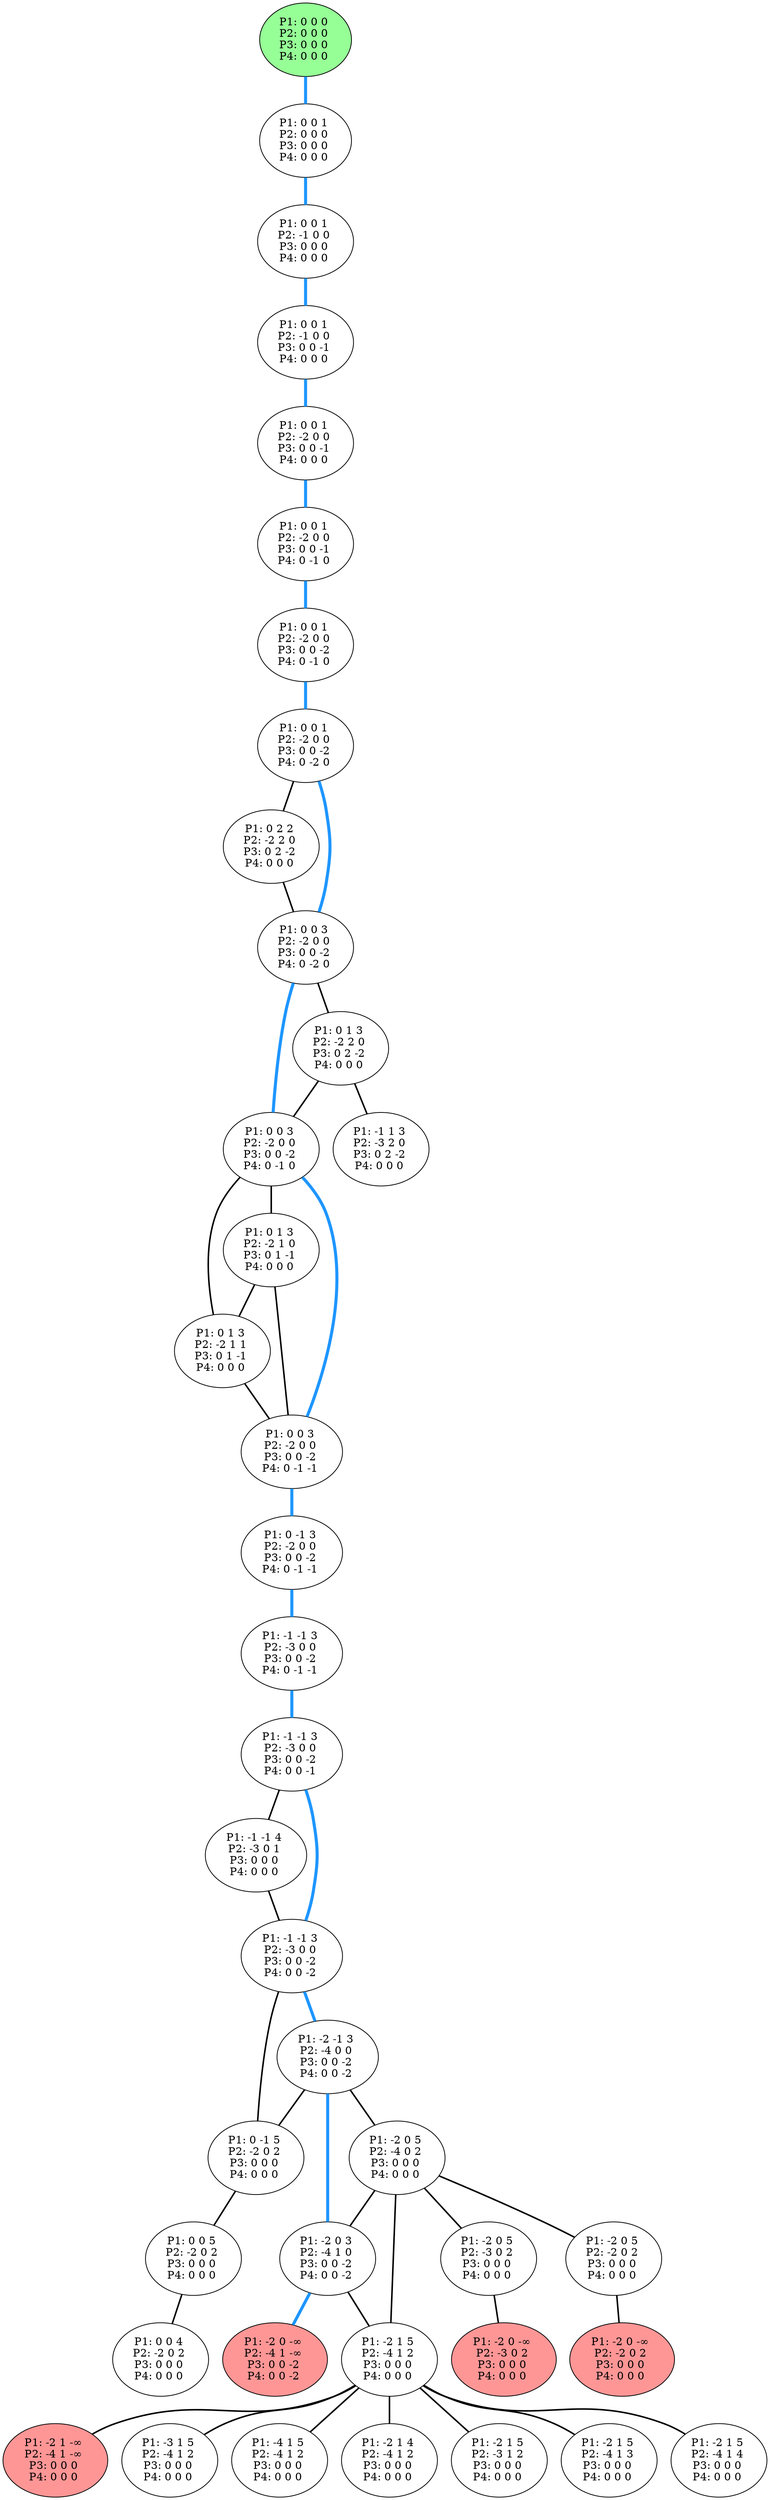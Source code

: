 graph G {
color = "black"
0 [label = "P1: 0 0 0 
P2: 0 0 0 
P3: 0 0 0 
P4: 0 0 0 
",  style="filled", fillcolor = "#96FF96"];
1 [label = "P1: 0 0 1 
P2: 0 0 0 
P3: 0 0 0 
P4: 0 0 0 
"];
2 [label = "P1: 0 0 1 
P2: -1 0 0 
P3: 0 0 0 
P4: 0 0 0 
"];
3 [label = "P1: 0 0 1 
P2: -1 0 0 
P3: 0 0 -1 
P4: 0 0 0 
"];
4 [label = "P1: 0 0 1 
P2: -2 0 0 
P3: 0 0 -1 
P4: 0 0 0 
"];
5 [label = "P1: 0 0 1 
P2: -2 0 0 
P3: 0 0 -1 
P4: 0 -1 0 
"];
6 [label = "P1: 0 0 1 
P2: -2 0 0 
P3: 0 0 -2 
P4: 0 -1 0 
"];
7 [label = "P1: 0 0 1 
P2: -2 0 0 
P3: 0 0 -2 
P4: 0 -2 0 
"];
8 [label = "P1: 0 2 2 
P2: -2 2 0 
P3: 0 2 -2 
P4: 0 0 0 
"];
9 [label = "P1: 0 0 3 
P2: -2 0 0 
P3: 0 0 -2 
P4: 0 -2 0 
"];
10 [label = "P1: 0 1 3 
P2: -2 2 0 
P3: 0 2 -2 
P4: 0 0 0 
"];
11 [label = "P1: 0 0 3 
P2: -2 0 0 
P3: 0 0 -2 
P4: 0 -1 0 
"];
12 [label = "P1: -1 1 3 
P2: -3 2 0 
P3: 0 2 -2 
P4: 0 0 0 
"];
13 [label = "P1: 0 1 3 
P2: -2 1 0 
P3: 0 1 -1 
P4: 0 0 0 
"];
14 [label = "P1: 0 1 3 
P2: -2 1 1 
P3: 0 1 -1 
P4: 0 0 0 
"];
15 [label = "P1: 0 0 3 
P2: -2 0 0 
P3: 0 0 -2 
P4: 0 -1 -1 
"];
16 [label = "P1: 0 -1 3 
P2: -2 0 0 
P3: 0 0 -2 
P4: 0 -1 -1 
"];
17 [label = "P1: -1 -1 3 
P2: -3 0 0 
P3: 0 0 -2 
P4: 0 -1 -1 
"];
18 [label = "P1: -1 -1 3 
P2: -3 0 0 
P3: 0 0 -2 
P4: 0 0 -1 
"];
19 [label = "P1: -1 -1 4 
P2: -3 0 1 
P3: 0 0 0 
P4: 0 0 0 
"];
20 [label = "P1: -1 -1 3 
P2: -3 0 0 
P3: 0 0 -2 
P4: 0 0 -2 
"];
21 [label = "P1: -2 -1 3 
P2: -4 0 0 
P3: 0 0 -2 
P4: 0 0 -2 
"];
22 [label = "P1: 0 -1 5 
P2: -2 0 2 
P3: 0 0 0 
P4: 0 0 0 
"];
23 [label = "P1: -2 0 5 
P2: -4 0 2 
P3: 0 0 0 
P4: 0 0 0 
"];
24 [label = "P1: -2 0 3 
P2: -4 1 0 
P3: 0 0 -2 
P4: 0 0 -2 
"];
2424 [label = "P1: -2 0 -∞ 
P2: -4 1 -∞ 
P3: 0 0 -2 
P4: 0 0 -2 
",  style="filled", fillcolor = "#FF9696"];
25 [label = "P1: 0 0 5 
P2: -2 0 2 
P3: 0 0 0 
P4: 0 0 0 
"];
26 [label = "P1: -2 0 5 
P2: -3 0 2 
P3: 0 0 0 
P4: 0 0 0 
"];
2626 [label = "P1: -2 0 -∞ 
P2: -3 0 2 
P3: 0 0 0 
P4: 0 0 0 
",  style="filled", fillcolor = "#FF9696"];
27 [label = "P1: -2 0 5 
P2: -2 0 2 
P3: 0 0 0 
P4: 0 0 0 
"];
2727 [label = "P1: -2 0 -∞ 
P2: -2 0 2 
P3: 0 0 0 
P4: 0 0 0 
",  style="filled", fillcolor = "#FF9696"];
28 [label = "P1: -2 1 5 
P2: -4 1 2 
P3: 0 0 0 
P4: 0 0 0 
"];
2828 [label = "P1: -2 1 -∞ 
P2: -4 1 -∞ 
P3: 0 0 0 
P4: 0 0 0 
",  style="filled", fillcolor = "#FF9696"];
29 [label = "P1: 0 0 4 
P2: -2 0 2 
P3: 0 0 0 
P4: 0 0 0 
"];
30 [label = "P1: -3 1 5 
P2: -4 1 2 
P3: 0 0 0 
P4: 0 0 0 
"];
31 [label = "P1: -4 1 5 
P2: -4 1 2 
P3: 0 0 0 
P4: 0 0 0 
"];
32 [label = "P1: -2 1 4 
P2: -4 1 2 
P3: 0 0 0 
P4: 0 0 0 
"];
33 [label = "P1: -2 1 5 
P2: -3 1 2 
P3: 0 0 0 
P4: 0 0 0 
"];
34 [label = "P1: -2 1 5 
P2: -4 1 3 
P3: 0 0 0 
P4: 0 0 0 
"];
35 [label = "P1: -2 1 5 
P2: -4 1 4 
P3: 0 0 0 
P4: 0 0 0 
"];
edge [style=bold];
0 -- 1 [color="#1E96FF", penwidth=4.0];

1 -- 2 [color="#1E96FF", penwidth=4.0];

2 -- 3 [color="#1E96FF", penwidth=4.0];

3 -- 4 [color="#1E96FF", penwidth=4.0];

4 -- 5 [color="#1E96FF", penwidth=4.0];

5 -- 6 [color="#1E96FF", penwidth=4.0];

6 -- 7 [color="#1E96FF", penwidth=4.0];

7 -- 8 [color=black];
7 -- 9 [color="#1E96FF", penwidth=4.0];

8 -- 9 [color=black];

9 -- 10 [color=black];
9 -- 11 [color="#1E96FF", penwidth=4.0];

10 -- 12 [color=black];
10 -- 11 [color=black];

11 -- 13 [color=black];
11 -- 14 [color=black];
11 -- 15 [color="#1E96FF", penwidth=4.0];


13 -- 14 [color=black];
13 -- 15 [color=black];

14 -- 15 [color=black];

15 -- 16 [color="#1E96FF", penwidth=4.0];

16 -- 17 [color="#1E96FF", penwidth=4.0];

17 -- 18 [color="#1E96FF", penwidth=4.0];

18 -- 19 [color=black];
18 -- 20 [color="#1E96FF", penwidth=4.0];

19 -- 20 [color=black];

20 -- 21 [color="#1E96FF", penwidth=4.0];
20 -- 22 [color=black];

21 -- 23 [color=black];
21 -- 22 [color=black];
21 -- 24 [color="#1E96FF", penwidth=4.0];

22 -- 25 [color=black];

23 -- 26 [color=black];
23 -- 27 [color=black];
23 -- 24 [color=black];
23 -- 28 [color=black];

24 -- 28 [color=black];

24 -- 2424 [color="#1E96FF", penwidth=4.0];
25 -- 29 [color=black];


26 -- 2626 [color=black];

27 -- 2727 [color=black];
28 -- 30 [color=black];
28 -- 31 [color=black];
28 -- 32 [color=black];
28 -- 33 [color=black];
28 -- 34 [color=black];
28 -- 35 [color=black];

28 -- 2828 [color=black];







}
